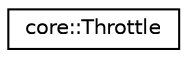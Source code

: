 digraph "Graphical Class Hierarchy"
{
 // LATEX_PDF_SIZE
  edge [fontname="Helvetica",fontsize="10",labelfontname="Helvetica",labelfontsize="10"];
  node [fontname="Helvetica",fontsize="10",shape=record];
  rankdir="LR";
  Node0 [label="core::Throttle",height=0.2,width=0.4,color="black", fillcolor="white", style="filled",URL="$de/d8c/structcore_1_1Throttle.html",tooltip=" "];
}
